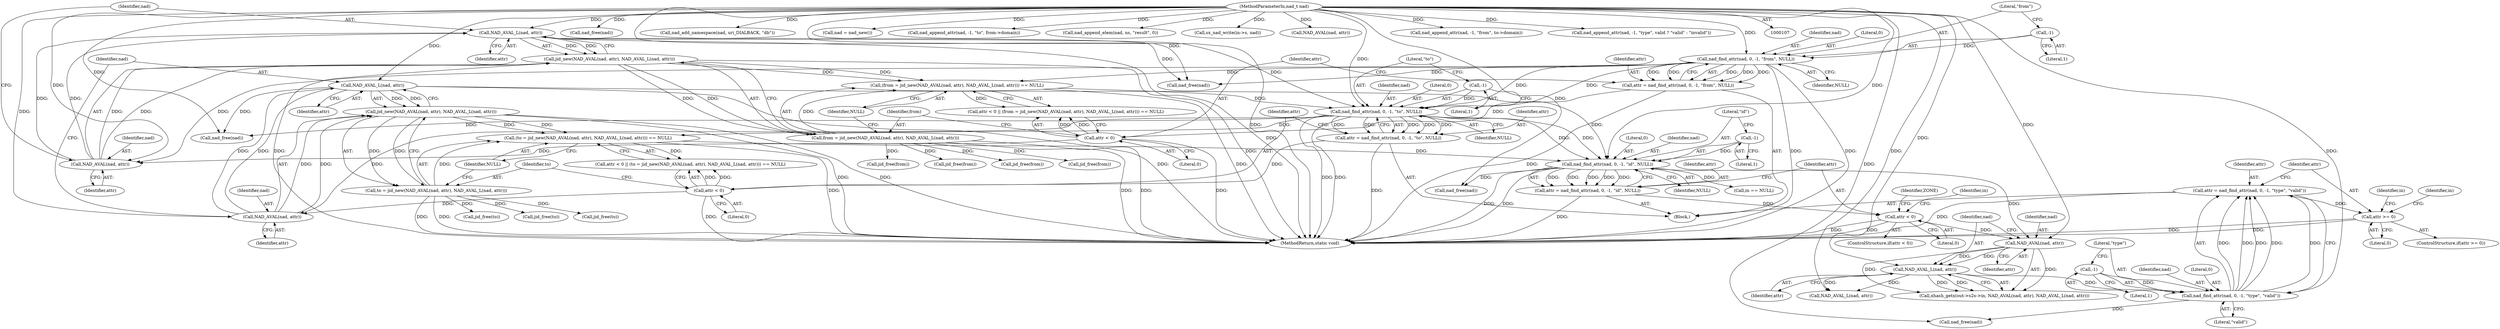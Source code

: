 digraph "1_jabberd2_aabcffae560d5fd00cd1d2ffce5d760353cf0a4d_0@del" {
"1000263" [label="(Call,attr >= 0)"];
"1000253" [label="(Call,attr = nad_find_attr(nad, 0, -1, \"type\", \"valid\"))"];
"1000255" [label="(Call,nad_find_attr(nad, 0, -1, \"type\", \"valid\"))"];
"1000219" [label="(Call,NAD_AVAL_L(nad, attr))"];
"1000216" [label="(Call,NAD_AVAL(nad, attr))"];
"1000186" [label="(Call,nad_find_attr(nad, 0, -1, \"id\", NULL))"];
"1000171" [label="(Call,NAD_AVAL_L(nad, attr))"];
"1000168" [label="(Call,NAD_AVAL(nad, attr))"];
"1000152" [label="(Call,nad_find_attr(nad, 0, -1, \"to\", NULL))"];
"1000139" [label="(Call,NAD_AVAL_L(nad, attr))"];
"1000136" [label="(Call,NAD_AVAL(nad, attr))"];
"1000120" [label="(Call,nad_find_attr(nad, 0, -1, \"from\", NULL))"];
"1000109" [label="(MethodParameterIn,nad_t nad)"];
"1000123" [label="(Call,-1)"];
"1000129" [label="(Call,attr < 0)"];
"1000118" [label="(Call,attr = nad_find_attr(nad, 0, -1, \"from\", NULL))"];
"1000155" [label="(Call,-1)"];
"1000132" [label="(Call,(from = jid_new(NAD_AVAL(nad, attr), NAD_AVAL_L(nad, attr))) == NULL)"];
"1000133" [label="(Call,from = jid_new(NAD_AVAL(nad, attr), NAD_AVAL_L(nad, attr)))"];
"1000135" [label="(Call,jid_new(NAD_AVAL(nad, attr), NAD_AVAL_L(nad, attr)))"];
"1000161" [label="(Call,attr < 0)"];
"1000150" [label="(Call,attr = nad_find_attr(nad, 0, -1, \"to\", NULL))"];
"1000189" [label="(Call,-1)"];
"1000164" [label="(Call,(to = jid_new(NAD_AVAL(nad, attr), NAD_AVAL_L(nad, attr))) == NULL)"];
"1000165" [label="(Call,to = jid_new(NAD_AVAL(nad, attr), NAD_AVAL_L(nad, attr)))"];
"1000167" [label="(Call,jid_new(NAD_AVAL(nad, attr), NAD_AVAL_L(nad, attr)))"];
"1000194" [label="(Call,attr < 0)"];
"1000184" [label="(Call,attr = nad_find_attr(nad, 0, -1, \"id\", NULL))"];
"1000258" [label="(Call,-1)"];
"1000262" [label="(ControlStructure,if(attr >= 0))"];
"1000193" [label="(ControlStructure,if(attr < 0))"];
"1000201" [label="(Call,jid_free(from))"];
"1000123" [label="(Call,-1)"];
"1000205" [label="(Call,nad_free(nad))"];
"1000153" [label="(Identifier,nad)"];
"1000124" [label="(Literal,1)"];
"1000119" [label="(Identifier,attr)"];
"1000196" [label="(Literal,0)"];
"1000195" [label="(Identifier,attr)"];
"1000171" [label="(Call,NAD_AVAL_L(nad, attr))"];
"1000140" [label="(Identifier,nad)"];
"1000260" [label="(Literal,\"type\")"];
"1000166" [label="(Identifier,to)"];
"1000240" [label="(Call,nad_free(nad))"];
"1000264" [label="(Identifier,attr)"];
"1000188" [label="(Literal,0)"];
"1000152" [label="(Call,nad_find_attr(nad, 0, -1, \"to\", NULL))"];
"1000135" [label="(Call,jid_new(NAD_AVAL(nad, attr), NAD_AVAL_L(nad, attr)))"];
"1000126" [label="(Identifier,NULL)"];
"1000179" [label="(Call,jid_free(from))"];
"1000157" [label="(Literal,\"to\")"];
"1000158" [label="(Identifier,NULL)"];
"1000185" [label="(Identifier,attr)"];
"1000187" [label="(Identifier,nad)"];
"1000131" [label="(Literal,0)"];
"1000109" [label="(MethodParameterIn,nad_t nad)"];
"1000169" [label="(Identifier,nad)"];
"1000120" [label="(Call,nad_find_attr(nad, 0, -1, \"from\", NULL))"];
"1000218" [label="(Identifier,attr)"];
"1000162" [label="(Identifier,attr)"];
"1000138" [label="(Identifier,attr)"];
"1000132" [label="(Call,(from = jid_new(NAD_AVAL(nad, attr), NAD_AVAL_L(nad, attr))) == NULL)"];
"1000326" [label="(Identifier,in)"];
"1000181" [label="(Call,nad_free(nad))"];
"1000359" [label="(Call,nad_add_namespace(nad, uri_DIALBACK, \"db\"))"];
"1000160" [label="(Call,attr < 0 || (to = jid_new(NAD_AVAL(nad, attr), NAD_AVAL_L(nad, attr))) == NULL)"];
"1000184" [label="(Call,attr = nad_find_attr(nad, 0, -1, \"id\", NULL))"];
"1000261" [label="(Literal,\"valid\")"];
"1000137" [label="(Identifier,nad)"];
"1000254" [label="(Identifier,attr)"];
"1000141" [label="(Identifier,attr)"];
"1000236" [label="(Call,jid_free(from))"];
"1000142" [label="(Identifier,NULL)"];
"1000154" [label="(Literal,0)"];
"1000269" [label="(Identifier,in)"];
"1000194" [label="(Call,attr < 0)"];
"1000256" [label="(Identifier,nad)"];
"1000165" [label="(Call,to = jid_new(NAD_AVAL(nad, attr), NAD_AVAL_L(nad, attr)))"];
"1000220" [label="(Identifier,nad)"];
"1000238" [label="(Call,jid_free(to))"];
"1000173" [label="(Identifier,attr)"];
"1000259" [label="(Literal,1)"];
"1000110" [label="(Block,)"];
"1000190" [label="(Literal,1)"];
"1000163" [label="(Literal,0)"];
"1000253" [label="(Call,attr = nad_find_attr(nad, 0, -1, \"type\", \"valid\"))"];
"1000219" [label="(Call,NAD_AVAL_L(nad, attr))"];
"1000130" [label="(Identifier,attr)"];
"1000170" [label="(Identifier,attr)"];
"1000168" [label="(Call,NAD_AVAL(nad, attr))"];
"1000192" [label="(Identifier,NULL)"];
"1000223" [label="(Call,in == NULL)"];
"1000191" [label="(Literal,\"id\")"];
"1000150" [label="(Call,attr = nad_find_attr(nad, 0, -1, \"to\", NULL))"];
"1000125" [label="(Literal,\"from\")"];
"1000151" [label="(Identifier,attr)"];
"1000147" [label="(Call,nad_free(nad))"];
"1000136" [label="(Call,NAD_AVAL(nad, attr))"];
"1000258" [label="(Call,-1)"];
"1000156" [label="(Literal,1)"];
"1000209" [label="(Identifier,in)"];
"1000354" [label="(Call,nad = nad_new())"];
"1000368" [label="(Call,nad_append_attr(nad, -1, \"to\", from->domain))"];
"1000217" [label="(Identifier,nad)"];
"1000412" [label="(Call,jid_free(from))"];
"1000133" [label="(Call,from = jid_new(NAD_AVAL(nad, attr), NAD_AVAL_L(nad, attr)))"];
"1000118" [label="(Call,attr = nad_find_attr(nad, 0, -1, \"from\", NULL))"];
"1000414" [label="(Call,jid_free(to))"];
"1000139" [label="(Call,NAD_AVAL_L(nad, attr))"];
"1000363" [label="(Call,nad_append_elem(nad, ns, \"result\", 0))"];
"1000265" [label="(Literal,0)"];
"1000393" [label="(Call,sx_nad_write(in->s, nad))"];
"1000174" [label="(Identifier,NULL)"];
"1000233" [label="(Call,NAD_AVAL(nad, attr))"];
"1000128" [label="(Call,attr < 0 || (from = jid_new(NAD_AVAL(nad, attr), NAD_AVAL_L(nad, attr))) == NULL)"];
"1000121" [label="(Identifier,nad)"];
"1000129" [label="(Call,attr < 0)"];
"1000416" [label="(MethodReturn,static void)"];
"1000230" [label="(Call,NAD_AVAL_L(nad, attr))"];
"1000172" [label="(Identifier,nad)"];
"1000376" [label="(Call,nad_append_attr(nad, -1, \"from\", to->domain))"];
"1000189" [label="(Call,-1)"];
"1000348" [label="(Call,nad_free(nad))"];
"1000263" [label="(Call,attr >= 0)"];
"1000199" [label="(Identifier,ZONE)"];
"1000384" [label="(Call,nad_append_attr(nad, -1, \"type\", valid ? \"valid\" : \"invalid\"))"];
"1000164" [label="(Call,(to = jid_new(NAD_AVAL(nad, attr), NAD_AVAL_L(nad, attr))) == NULL)"];
"1000122" [label="(Literal,0)"];
"1000134" [label="(Identifier,from)"];
"1000161" [label="(Call,attr < 0)"];
"1000167" [label="(Call,jid_new(NAD_AVAL(nad, attr), NAD_AVAL_L(nad, attr)))"];
"1000186" [label="(Call,nad_find_attr(nad, 0, -1, \"id\", NULL))"];
"1000203" [label="(Call,jid_free(to))"];
"1000255" [label="(Call,nad_find_attr(nad, 0, -1, \"type\", \"valid\"))"];
"1000221" [label="(Identifier,attr)"];
"1000210" [label="(Call,xhash_getx(out->s2s->in, NAD_AVAL(nad, attr), NAD_AVAL_L(nad, attr)))"];
"1000257" [label="(Literal,0)"];
"1000155" [label="(Call,-1)"];
"1000216" [label="(Call,NAD_AVAL(nad, attr))"];
"1000263" -> "1000262"  [label="AST: "];
"1000263" -> "1000265"  [label="CFG: "];
"1000264" -> "1000263"  [label="AST: "];
"1000265" -> "1000263"  [label="AST: "];
"1000269" -> "1000263"  [label="CFG: "];
"1000326" -> "1000263"  [label="CFG: "];
"1000263" -> "1000416"  [label="DDG: "];
"1000263" -> "1000416"  [label="DDG: "];
"1000253" -> "1000263"  [label="DDG: "];
"1000253" -> "1000110"  [label="AST: "];
"1000253" -> "1000255"  [label="CFG: "];
"1000254" -> "1000253"  [label="AST: "];
"1000255" -> "1000253"  [label="AST: "];
"1000264" -> "1000253"  [label="CFG: "];
"1000253" -> "1000416"  [label="DDG: "];
"1000255" -> "1000253"  [label="DDG: "];
"1000255" -> "1000253"  [label="DDG: "];
"1000255" -> "1000253"  [label="DDG: "];
"1000255" -> "1000253"  [label="DDG: "];
"1000255" -> "1000253"  [label="DDG: "];
"1000255" -> "1000261"  [label="CFG: "];
"1000256" -> "1000255"  [label="AST: "];
"1000257" -> "1000255"  [label="AST: "];
"1000258" -> "1000255"  [label="AST: "];
"1000260" -> "1000255"  [label="AST: "];
"1000261" -> "1000255"  [label="AST: "];
"1000219" -> "1000255"  [label="DDG: "];
"1000109" -> "1000255"  [label="DDG: "];
"1000258" -> "1000255"  [label="DDG: "];
"1000255" -> "1000348"  [label="DDG: "];
"1000219" -> "1000210"  [label="AST: "];
"1000219" -> "1000221"  [label="CFG: "];
"1000220" -> "1000219"  [label="AST: "];
"1000221" -> "1000219"  [label="AST: "];
"1000210" -> "1000219"  [label="CFG: "];
"1000219" -> "1000210"  [label="DDG: "];
"1000219" -> "1000210"  [label="DDG: "];
"1000216" -> "1000219"  [label="DDG: "];
"1000216" -> "1000219"  [label="DDG: "];
"1000109" -> "1000219"  [label="DDG: "];
"1000219" -> "1000230"  [label="DDG: "];
"1000219" -> "1000230"  [label="DDG: "];
"1000216" -> "1000210"  [label="AST: "];
"1000216" -> "1000218"  [label="CFG: "];
"1000217" -> "1000216"  [label="AST: "];
"1000218" -> "1000216"  [label="AST: "];
"1000220" -> "1000216"  [label="CFG: "];
"1000216" -> "1000210"  [label="DDG: "];
"1000216" -> "1000210"  [label="DDG: "];
"1000186" -> "1000216"  [label="DDG: "];
"1000109" -> "1000216"  [label="DDG: "];
"1000194" -> "1000216"  [label="DDG: "];
"1000186" -> "1000184"  [label="AST: "];
"1000186" -> "1000192"  [label="CFG: "];
"1000187" -> "1000186"  [label="AST: "];
"1000188" -> "1000186"  [label="AST: "];
"1000189" -> "1000186"  [label="AST: "];
"1000191" -> "1000186"  [label="AST: "];
"1000192" -> "1000186"  [label="AST: "];
"1000184" -> "1000186"  [label="CFG: "];
"1000186" -> "1000416"  [label="DDG: "];
"1000186" -> "1000416"  [label="DDG: "];
"1000186" -> "1000184"  [label="DDG: "];
"1000186" -> "1000184"  [label="DDG: "];
"1000186" -> "1000184"  [label="DDG: "];
"1000186" -> "1000184"  [label="DDG: "];
"1000186" -> "1000184"  [label="DDG: "];
"1000171" -> "1000186"  [label="DDG: "];
"1000152" -> "1000186"  [label="DDG: "];
"1000152" -> "1000186"  [label="DDG: "];
"1000109" -> "1000186"  [label="DDG: "];
"1000189" -> "1000186"  [label="DDG: "];
"1000164" -> "1000186"  [label="DDG: "];
"1000186" -> "1000205"  [label="DDG: "];
"1000186" -> "1000223"  [label="DDG: "];
"1000171" -> "1000167"  [label="AST: "];
"1000171" -> "1000173"  [label="CFG: "];
"1000172" -> "1000171"  [label="AST: "];
"1000173" -> "1000171"  [label="AST: "];
"1000167" -> "1000171"  [label="CFG: "];
"1000171" -> "1000416"  [label="DDG: "];
"1000171" -> "1000167"  [label="DDG: "];
"1000171" -> "1000167"  [label="DDG: "];
"1000168" -> "1000171"  [label="DDG: "];
"1000168" -> "1000171"  [label="DDG: "];
"1000109" -> "1000171"  [label="DDG: "];
"1000171" -> "1000181"  [label="DDG: "];
"1000168" -> "1000167"  [label="AST: "];
"1000168" -> "1000170"  [label="CFG: "];
"1000169" -> "1000168"  [label="AST: "];
"1000170" -> "1000168"  [label="AST: "];
"1000172" -> "1000168"  [label="CFG: "];
"1000168" -> "1000167"  [label="DDG: "];
"1000168" -> "1000167"  [label="DDG: "];
"1000152" -> "1000168"  [label="DDG: "];
"1000109" -> "1000168"  [label="DDG: "];
"1000161" -> "1000168"  [label="DDG: "];
"1000152" -> "1000150"  [label="AST: "];
"1000152" -> "1000158"  [label="CFG: "];
"1000153" -> "1000152"  [label="AST: "];
"1000154" -> "1000152"  [label="AST: "];
"1000155" -> "1000152"  [label="AST: "];
"1000157" -> "1000152"  [label="AST: "];
"1000158" -> "1000152"  [label="AST: "];
"1000150" -> "1000152"  [label="CFG: "];
"1000152" -> "1000416"  [label="DDG: "];
"1000152" -> "1000416"  [label="DDG: "];
"1000152" -> "1000150"  [label="DDG: "];
"1000152" -> "1000150"  [label="DDG: "];
"1000152" -> "1000150"  [label="DDG: "];
"1000152" -> "1000150"  [label="DDG: "];
"1000152" -> "1000150"  [label="DDG: "];
"1000139" -> "1000152"  [label="DDG: "];
"1000120" -> "1000152"  [label="DDG: "];
"1000120" -> "1000152"  [label="DDG: "];
"1000109" -> "1000152"  [label="DDG: "];
"1000155" -> "1000152"  [label="DDG: "];
"1000132" -> "1000152"  [label="DDG: "];
"1000152" -> "1000164"  [label="DDG: "];
"1000152" -> "1000181"  [label="DDG: "];
"1000139" -> "1000135"  [label="AST: "];
"1000139" -> "1000141"  [label="CFG: "];
"1000140" -> "1000139"  [label="AST: "];
"1000141" -> "1000139"  [label="AST: "];
"1000135" -> "1000139"  [label="CFG: "];
"1000139" -> "1000416"  [label="DDG: "];
"1000139" -> "1000135"  [label="DDG: "];
"1000139" -> "1000135"  [label="DDG: "];
"1000136" -> "1000139"  [label="DDG: "];
"1000136" -> "1000139"  [label="DDG: "];
"1000109" -> "1000139"  [label="DDG: "];
"1000139" -> "1000147"  [label="DDG: "];
"1000136" -> "1000135"  [label="AST: "];
"1000136" -> "1000138"  [label="CFG: "];
"1000137" -> "1000136"  [label="AST: "];
"1000138" -> "1000136"  [label="AST: "];
"1000140" -> "1000136"  [label="CFG: "];
"1000136" -> "1000135"  [label="DDG: "];
"1000136" -> "1000135"  [label="DDG: "];
"1000120" -> "1000136"  [label="DDG: "];
"1000109" -> "1000136"  [label="DDG: "];
"1000129" -> "1000136"  [label="DDG: "];
"1000120" -> "1000118"  [label="AST: "];
"1000120" -> "1000126"  [label="CFG: "];
"1000121" -> "1000120"  [label="AST: "];
"1000122" -> "1000120"  [label="AST: "];
"1000123" -> "1000120"  [label="AST: "];
"1000125" -> "1000120"  [label="AST: "];
"1000126" -> "1000120"  [label="AST: "];
"1000118" -> "1000120"  [label="CFG: "];
"1000120" -> "1000416"  [label="DDG: "];
"1000120" -> "1000416"  [label="DDG: "];
"1000120" -> "1000118"  [label="DDG: "];
"1000120" -> "1000118"  [label="DDG: "];
"1000120" -> "1000118"  [label="DDG: "];
"1000120" -> "1000118"  [label="DDG: "];
"1000120" -> "1000118"  [label="DDG: "];
"1000109" -> "1000120"  [label="DDG: "];
"1000123" -> "1000120"  [label="DDG: "];
"1000120" -> "1000132"  [label="DDG: "];
"1000120" -> "1000147"  [label="DDG: "];
"1000109" -> "1000107"  [label="AST: "];
"1000109" -> "1000416"  [label="DDG: "];
"1000109" -> "1000147"  [label="DDG: "];
"1000109" -> "1000181"  [label="DDG: "];
"1000109" -> "1000205"  [label="DDG: "];
"1000109" -> "1000230"  [label="DDG: "];
"1000109" -> "1000233"  [label="DDG: "];
"1000109" -> "1000240"  [label="DDG: "];
"1000109" -> "1000348"  [label="DDG: "];
"1000109" -> "1000354"  [label="DDG: "];
"1000109" -> "1000359"  [label="DDG: "];
"1000109" -> "1000363"  [label="DDG: "];
"1000109" -> "1000368"  [label="DDG: "];
"1000109" -> "1000376"  [label="DDG: "];
"1000109" -> "1000384"  [label="DDG: "];
"1000109" -> "1000393"  [label="DDG: "];
"1000123" -> "1000124"  [label="CFG: "];
"1000124" -> "1000123"  [label="AST: "];
"1000125" -> "1000123"  [label="CFG: "];
"1000129" -> "1000128"  [label="AST: "];
"1000129" -> "1000131"  [label="CFG: "];
"1000130" -> "1000129"  [label="AST: "];
"1000131" -> "1000129"  [label="AST: "];
"1000134" -> "1000129"  [label="CFG: "];
"1000128" -> "1000129"  [label="CFG: "];
"1000129" -> "1000416"  [label="DDG: "];
"1000129" -> "1000128"  [label="DDG: "];
"1000129" -> "1000128"  [label="DDG: "];
"1000118" -> "1000129"  [label="DDG: "];
"1000118" -> "1000110"  [label="AST: "];
"1000119" -> "1000118"  [label="AST: "];
"1000130" -> "1000118"  [label="CFG: "];
"1000118" -> "1000416"  [label="DDG: "];
"1000155" -> "1000156"  [label="CFG: "];
"1000156" -> "1000155"  [label="AST: "];
"1000157" -> "1000155"  [label="CFG: "];
"1000132" -> "1000128"  [label="AST: "];
"1000132" -> "1000142"  [label="CFG: "];
"1000133" -> "1000132"  [label="AST: "];
"1000142" -> "1000132"  [label="AST: "];
"1000128" -> "1000132"  [label="CFG: "];
"1000132" -> "1000416"  [label="DDG: "];
"1000132" -> "1000128"  [label="DDG: "];
"1000133" -> "1000132"  [label="DDG: "];
"1000135" -> "1000132"  [label="DDG: "];
"1000135" -> "1000132"  [label="DDG: "];
"1000133" -> "1000135"  [label="CFG: "];
"1000134" -> "1000133"  [label="AST: "];
"1000135" -> "1000133"  [label="AST: "];
"1000142" -> "1000133"  [label="CFG: "];
"1000133" -> "1000416"  [label="DDG: "];
"1000133" -> "1000416"  [label="DDG: "];
"1000135" -> "1000133"  [label="DDG: "];
"1000135" -> "1000133"  [label="DDG: "];
"1000133" -> "1000179"  [label="DDG: "];
"1000133" -> "1000201"  [label="DDG: "];
"1000133" -> "1000236"  [label="DDG: "];
"1000133" -> "1000412"  [label="DDG: "];
"1000135" -> "1000416"  [label="DDG: "];
"1000135" -> "1000416"  [label="DDG: "];
"1000161" -> "1000160"  [label="AST: "];
"1000161" -> "1000163"  [label="CFG: "];
"1000162" -> "1000161"  [label="AST: "];
"1000163" -> "1000161"  [label="AST: "];
"1000166" -> "1000161"  [label="CFG: "];
"1000160" -> "1000161"  [label="CFG: "];
"1000161" -> "1000416"  [label="DDG: "];
"1000161" -> "1000160"  [label="DDG: "];
"1000161" -> "1000160"  [label="DDG: "];
"1000150" -> "1000161"  [label="DDG: "];
"1000150" -> "1000110"  [label="AST: "];
"1000151" -> "1000150"  [label="AST: "];
"1000162" -> "1000150"  [label="CFG: "];
"1000150" -> "1000416"  [label="DDG: "];
"1000189" -> "1000190"  [label="CFG: "];
"1000190" -> "1000189"  [label="AST: "];
"1000191" -> "1000189"  [label="CFG: "];
"1000164" -> "1000160"  [label="AST: "];
"1000164" -> "1000174"  [label="CFG: "];
"1000165" -> "1000164"  [label="AST: "];
"1000174" -> "1000164"  [label="AST: "];
"1000160" -> "1000164"  [label="CFG: "];
"1000164" -> "1000416"  [label="DDG: "];
"1000164" -> "1000160"  [label="DDG: "];
"1000165" -> "1000164"  [label="DDG: "];
"1000167" -> "1000164"  [label="DDG: "];
"1000167" -> "1000164"  [label="DDG: "];
"1000165" -> "1000167"  [label="CFG: "];
"1000166" -> "1000165"  [label="AST: "];
"1000167" -> "1000165"  [label="AST: "];
"1000174" -> "1000165"  [label="CFG: "];
"1000165" -> "1000416"  [label="DDG: "];
"1000165" -> "1000416"  [label="DDG: "];
"1000167" -> "1000165"  [label="DDG: "];
"1000167" -> "1000165"  [label="DDG: "];
"1000165" -> "1000203"  [label="DDG: "];
"1000165" -> "1000238"  [label="DDG: "];
"1000165" -> "1000414"  [label="DDG: "];
"1000167" -> "1000416"  [label="DDG: "];
"1000167" -> "1000416"  [label="DDG: "];
"1000194" -> "1000193"  [label="AST: "];
"1000194" -> "1000196"  [label="CFG: "];
"1000195" -> "1000194"  [label="AST: "];
"1000196" -> "1000194"  [label="AST: "];
"1000199" -> "1000194"  [label="CFG: "];
"1000209" -> "1000194"  [label="CFG: "];
"1000194" -> "1000416"  [label="DDG: "];
"1000194" -> "1000416"  [label="DDG: "];
"1000184" -> "1000194"  [label="DDG: "];
"1000184" -> "1000110"  [label="AST: "];
"1000185" -> "1000184"  [label="AST: "];
"1000195" -> "1000184"  [label="CFG: "];
"1000184" -> "1000416"  [label="DDG: "];
"1000258" -> "1000259"  [label="CFG: "];
"1000259" -> "1000258"  [label="AST: "];
"1000260" -> "1000258"  [label="CFG: "];
}
